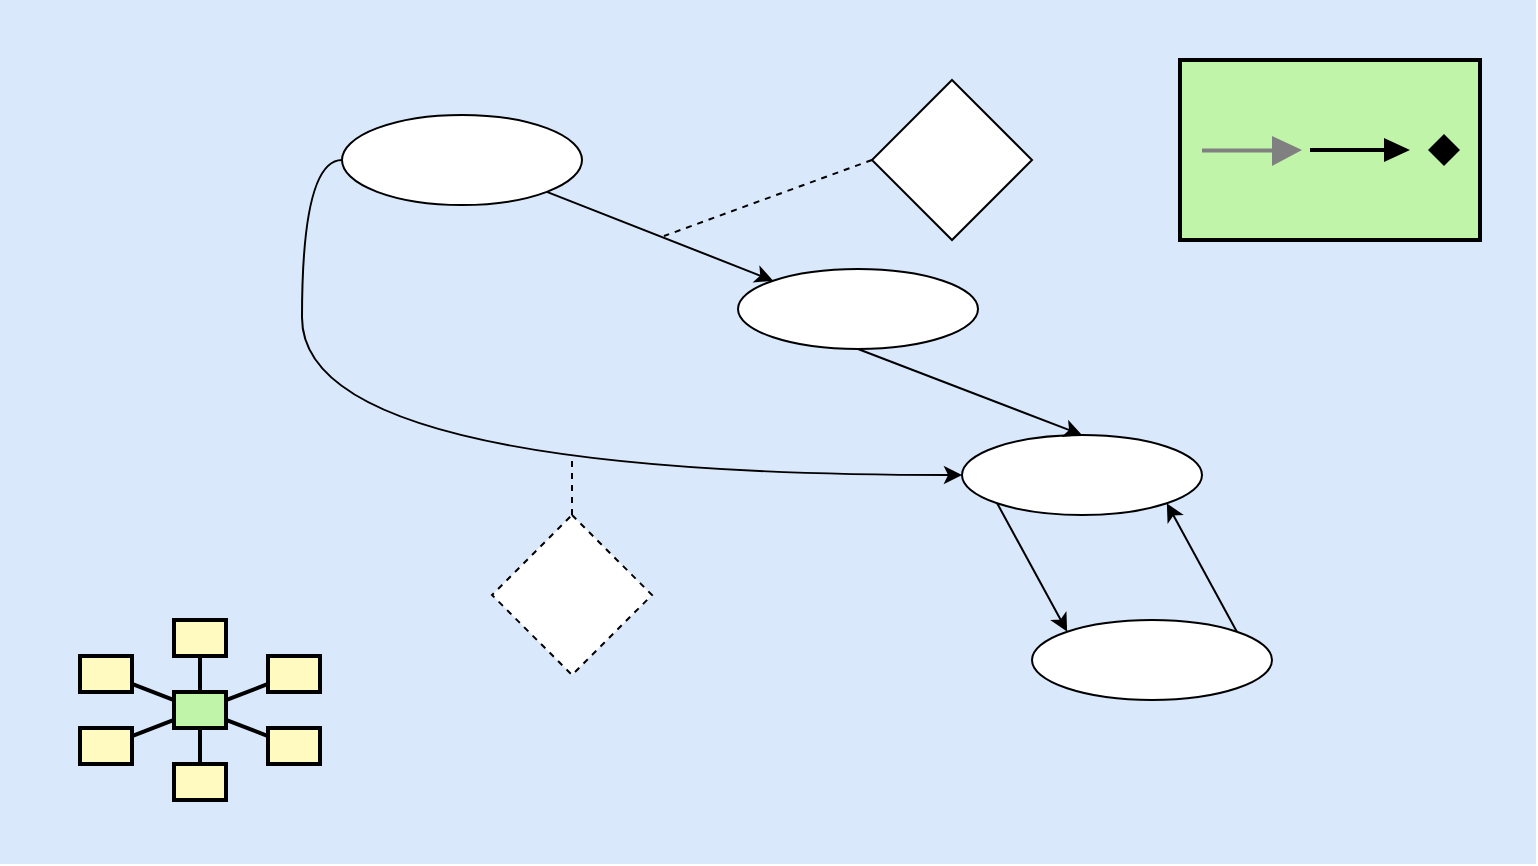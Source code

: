 <mxfile version="20.3.0" type="device"><diagram id="sfGkyqJ-wVHbOri7GWkh" name="Seite-1"><mxGraphModel dx="946" dy="606" grid="1" gridSize="10" guides="1" tooltips="1" connect="1" arrows="1" fold="1" page="1" pageScale="1" pageWidth="827" pageHeight="1169" math="0" shadow="0"><root><mxCell id="0"/><mxCell id="1" parent="0"/><mxCell id="nMVIfYfNS6cF1Cbamtte-1" value="" style="rounded=0;whiteSpace=wrap;html=1;imageWidth=200;imageHeight=24;fillColor=#dae8fc;strokeColor=none;gradientDirection=west;imageAspect=0;" vertex="1" parent="1"><mxGeometry x="20" y="40" width="768" height="432" as="geometry"/></mxCell><mxCell id="nMVIfYfNS6cF1Cbamtte-4" value="" style="ellipse;whiteSpace=wrap;html=1;" vertex="1" parent="1"><mxGeometry x="501" y="257.5" width="120" height="40" as="geometry"/></mxCell><mxCell id="nMVIfYfNS6cF1Cbamtte-5" style="rounded=0;orthogonalLoop=1;jettySize=auto;html=1;exitX=1;exitY=1;exitDx=0;exitDy=0;endArrow=classic;endFill=1;entryX=0;entryY=0;entryDx=0;entryDy=0;" edge="1" parent="1" source="nMVIfYfNS6cF1Cbamtte-9" target="nMVIfYfNS6cF1Cbamtte-13"><mxGeometry relative="1" as="geometry"><mxPoint x="449" y="207.5" as="targetPoint"/></mxGeometry></mxCell><mxCell id="nMVIfYfNS6cF1Cbamtte-7" style="edgeStyle=orthogonalEdgeStyle;rounded=0;orthogonalLoop=1;jettySize=auto;html=1;exitX=0;exitY=0.5;exitDx=0;exitDy=0;entryX=0;entryY=0.5;entryDx=0;entryDy=0;curved=1;" edge="1" parent="1" source="nMVIfYfNS6cF1Cbamtte-9" target="nMVIfYfNS6cF1Cbamtte-4"><mxGeometry relative="1" as="geometry"/></mxCell><mxCell id="nMVIfYfNS6cF1Cbamtte-9" value="" style="ellipse;whiteSpace=wrap;html=1;" vertex="1" parent="1"><mxGeometry x="191" y="97.5" width="120" height="45" as="geometry"/></mxCell><mxCell id="nMVIfYfNS6cF1Cbamtte-10" style="edgeStyle=none;rounded=0;orthogonalLoop=1;jettySize=auto;html=1;exitX=0;exitY=0.5;exitDx=0;exitDy=0;endArrow=none;endFill=0;dashed=1;" edge="1" parent="1" source="nMVIfYfNS6cF1Cbamtte-14"><mxGeometry relative="1" as="geometry"><mxPoint x="352" y="158" as="targetPoint"/></mxGeometry></mxCell><mxCell id="nMVIfYfNS6cF1Cbamtte-11" style="edgeStyle=none;rounded=0;orthogonalLoop=1;jettySize=auto;html=1;exitX=0.5;exitY=1;exitDx=0;exitDy=0;entryX=0.5;entryY=0;entryDx=0;entryDy=0;endArrow=classic;endFill=1;" edge="1" parent="1" source="nMVIfYfNS6cF1Cbamtte-13" target="nMVIfYfNS6cF1Cbamtte-4"><mxGeometry relative="1" as="geometry"/></mxCell><mxCell id="nMVIfYfNS6cF1Cbamtte-13" value="" style="ellipse;whiteSpace=wrap;html=1;" vertex="1" parent="1"><mxGeometry x="389" y="174.5" width="120" height="40" as="geometry"/></mxCell><mxCell id="nMVIfYfNS6cF1Cbamtte-14" value="" style="rhombus;whiteSpace=wrap;html=1;" vertex="1" parent="1"><mxGeometry x="456" y="80" width="80" height="80" as="geometry"/></mxCell><mxCell id="nMVIfYfNS6cF1Cbamtte-15" style="rounded=0;orthogonalLoop=1;jettySize=auto;html=1;exitX=0;exitY=1;exitDx=0;exitDy=0;entryX=0;entryY=0;entryDx=0;entryDy=0;" edge="1" parent="1" target="nMVIfYfNS6cF1Cbamtte-18" source="nMVIfYfNS6cF1Cbamtte-4"><mxGeometry relative="1" as="geometry"><mxPoint x="457.574" y="297.502" as="sourcePoint"/></mxGeometry></mxCell><mxCell id="nMVIfYfNS6cF1Cbamtte-17" value="" style="edgeStyle=none;rounded=0;orthogonalLoop=1;jettySize=auto;html=1;exitX=1;exitY=0;exitDx=0;exitDy=0;entryX=1;entryY=1;entryDx=0;entryDy=0;labelBackgroundColor=none;" edge="1" parent="1" source="nMVIfYfNS6cF1Cbamtte-18" target="nMVIfYfNS6cF1Cbamtte-4"><mxGeometry y="-14" relative="1" as="geometry"><mxPoint as="offset"/><mxPoint x="500" y="303.36" as="targetPoint"/></mxGeometry></mxCell><mxCell id="nMVIfYfNS6cF1Cbamtte-18" value="" style="ellipse;whiteSpace=wrap;html=1;" vertex="1" parent="1"><mxGeometry x="536" y="350" width="120" height="40" as="geometry"/></mxCell><mxCell id="nMVIfYfNS6cF1Cbamtte-20" value="" style="rhombus;whiteSpace=wrap;html=1;dashed=1;" vertex="1" parent="1"><mxGeometry x="266" y="297.5" width="80" height="80" as="geometry"/></mxCell><mxCell id="nMVIfYfNS6cF1Cbamtte-21" style="edgeStyle=none;rounded=0;orthogonalLoop=1;jettySize=auto;html=1;exitX=0.5;exitY=0;exitDx=0;exitDy=0;endArrow=none;endFill=0;dashed=1;" edge="1" parent="1" source="nMVIfYfNS6cF1Cbamtte-20"><mxGeometry relative="1" as="geometry"><mxPoint x="306" y="267.5" as="targetPoint"/><mxPoint x="466" y="130" as="sourcePoint"/></mxGeometry></mxCell><mxCell id="nMVIfYfNS6cF1Cbamtte-30" value="" style="strokeWidth=2;dashed=0;align=center;fontSize=8;shape=rect;fillColor=#fffbc0;strokeColor=#000000;labelBackgroundColor=none;" vertex="1" parent="1"><mxGeometry x="107" y="350" width="26" height="18" as="geometry"/></mxCell><mxCell id="nMVIfYfNS6cF1Cbamtte-31" value="" style="strokeWidth=2;dashed=0;align=center;fontSize=8;shape=rect;fillColor=#fffbc0;strokeColor=#000000;labelBackgroundColor=none;" vertex="1" parent="1"><mxGeometry x="60" y="368" width="26" height="18" as="geometry"/></mxCell><mxCell id="nMVIfYfNS6cF1Cbamtte-32" value="" style="strokeWidth=2;dashed=0;align=center;fontSize=8;shape=rect;fillColor=#fffbc0;strokeColor=#000000;labelBackgroundColor=none;" vertex="1" parent="1"><mxGeometry x="154" y="368" width="26" height="18" as="geometry"/></mxCell><mxCell id="nMVIfYfNS6cF1Cbamtte-33" value="" style="strokeWidth=2;dashed=0;align=center;fontSize=8;shape=rect;fillColor=#fffbc0;strokeColor=#000000;labelBackgroundColor=none;" vertex="1" parent="1"><mxGeometry x="60" y="404" width="26" height="18" as="geometry"/></mxCell><mxCell id="nMVIfYfNS6cF1Cbamtte-34" value="" style="strokeWidth=2;dashed=0;align=center;fontSize=8;shape=rect;fillColor=#fffbc0;strokeColor=#000000;labelBackgroundColor=none;" vertex="1" parent="1"><mxGeometry x="154" y="404" width="26" height="18" as="geometry"/></mxCell><mxCell id="nMVIfYfNS6cF1Cbamtte-35" value="" style="strokeWidth=2;dashed=0;align=center;fontSize=8;shape=rect;fillColor=#fffbc0;strokeColor=#000000;labelBackgroundColor=none;" vertex="1" parent="1"><mxGeometry x="107" y="422" width="26" height="18" as="geometry"/></mxCell><mxCell id="nMVIfYfNS6cF1Cbamtte-36" value="" style="strokeWidth=2;dashed=0;align=center;fontSize=8;shape=rect;fillColor=#c0f5a9;strokeColor=#000000;labelBackgroundColor=none;" vertex="1" parent="1"><mxGeometry x="107" y="386" width="26" height="18" as="geometry"/></mxCell><mxCell id="nMVIfYfNS6cF1Cbamtte-37" value="" style="edgeStyle=none;endArrow=none;dashed=0;html=1;strokeWidth=2;rounded=0;labelBackgroundColor=none;" edge="1" source="nMVIfYfNS6cF1Cbamtte-36" target="nMVIfYfNS6cF1Cbamtte-30" parent="1"><mxGeometry relative="1" as="geometry"/></mxCell><mxCell id="nMVIfYfNS6cF1Cbamtte-38" value="" style="edgeStyle=none;endArrow=none;dashed=0;html=1;strokeWidth=2;rounded=0;labelBackgroundColor=none;" edge="1" source="nMVIfYfNS6cF1Cbamtte-36" target="nMVIfYfNS6cF1Cbamtte-31" parent="1"><mxGeometry relative="1" as="geometry"/></mxCell><mxCell id="nMVIfYfNS6cF1Cbamtte-39" value="" style="edgeStyle=none;endArrow=none;dashed=0;html=1;strokeWidth=2;rounded=0;labelBackgroundColor=none;" edge="1" source="nMVIfYfNS6cF1Cbamtte-36" target="nMVIfYfNS6cF1Cbamtte-32" parent="1"><mxGeometry relative="1" as="geometry"/></mxCell><mxCell id="nMVIfYfNS6cF1Cbamtte-40" value="" style="edgeStyle=none;endArrow=none;dashed=0;html=1;strokeWidth=2;rounded=0;labelBackgroundColor=none;" edge="1" source="nMVIfYfNS6cF1Cbamtte-36" target="nMVIfYfNS6cF1Cbamtte-33" parent="1"><mxGeometry relative="1" as="geometry"/></mxCell><mxCell id="nMVIfYfNS6cF1Cbamtte-41" value="" style="edgeStyle=none;endArrow=none;dashed=0;html=1;strokeWidth=2;rounded=0;labelBackgroundColor=none;" edge="1" source="nMVIfYfNS6cF1Cbamtte-36" target="nMVIfYfNS6cF1Cbamtte-34" parent="1"><mxGeometry relative="1" as="geometry"/></mxCell><mxCell id="nMVIfYfNS6cF1Cbamtte-42" value="" style="edgeStyle=none;endArrow=none;dashed=0;html=1;strokeWidth=2;rounded=0;labelBackgroundColor=none;" edge="1" source="nMVIfYfNS6cF1Cbamtte-36" target="nMVIfYfNS6cF1Cbamtte-35" parent="1"><mxGeometry relative="1" as="geometry"/></mxCell><mxCell id="nMVIfYfNS6cF1Cbamtte-55" value="" style="fillColor=#c0f5a9;dashed=0;outlineConnect=0;strokeWidth=2;html=1;align=center;fontSize=8;verticalLabelPosition=bottom;verticalAlign=top;shape=mxgraph.eip.event_driven_consumer;labelBackgroundColor=none;" vertex="1" parent="1"><mxGeometry x="610" y="70" width="150" height="90" as="geometry"/></mxCell></root></mxGraphModel></diagram></mxfile>